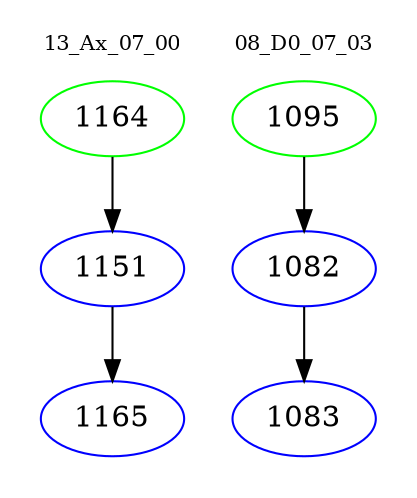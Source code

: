 digraph{
subgraph cluster_0 {
color = white
label = "13_Ax_07_00";
fontsize=10;
T0_1164 [label="1164", color="green"]
T0_1164 -> T0_1151 [color="black"]
T0_1151 [label="1151", color="blue"]
T0_1151 -> T0_1165 [color="black"]
T0_1165 [label="1165", color="blue"]
}
subgraph cluster_1 {
color = white
label = "08_D0_07_03";
fontsize=10;
T1_1095 [label="1095", color="green"]
T1_1095 -> T1_1082 [color="black"]
T1_1082 [label="1082", color="blue"]
T1_1082 -> T1_1083 [color="black"]
T1_1083 [label="1083", color="blue"]
}
}
